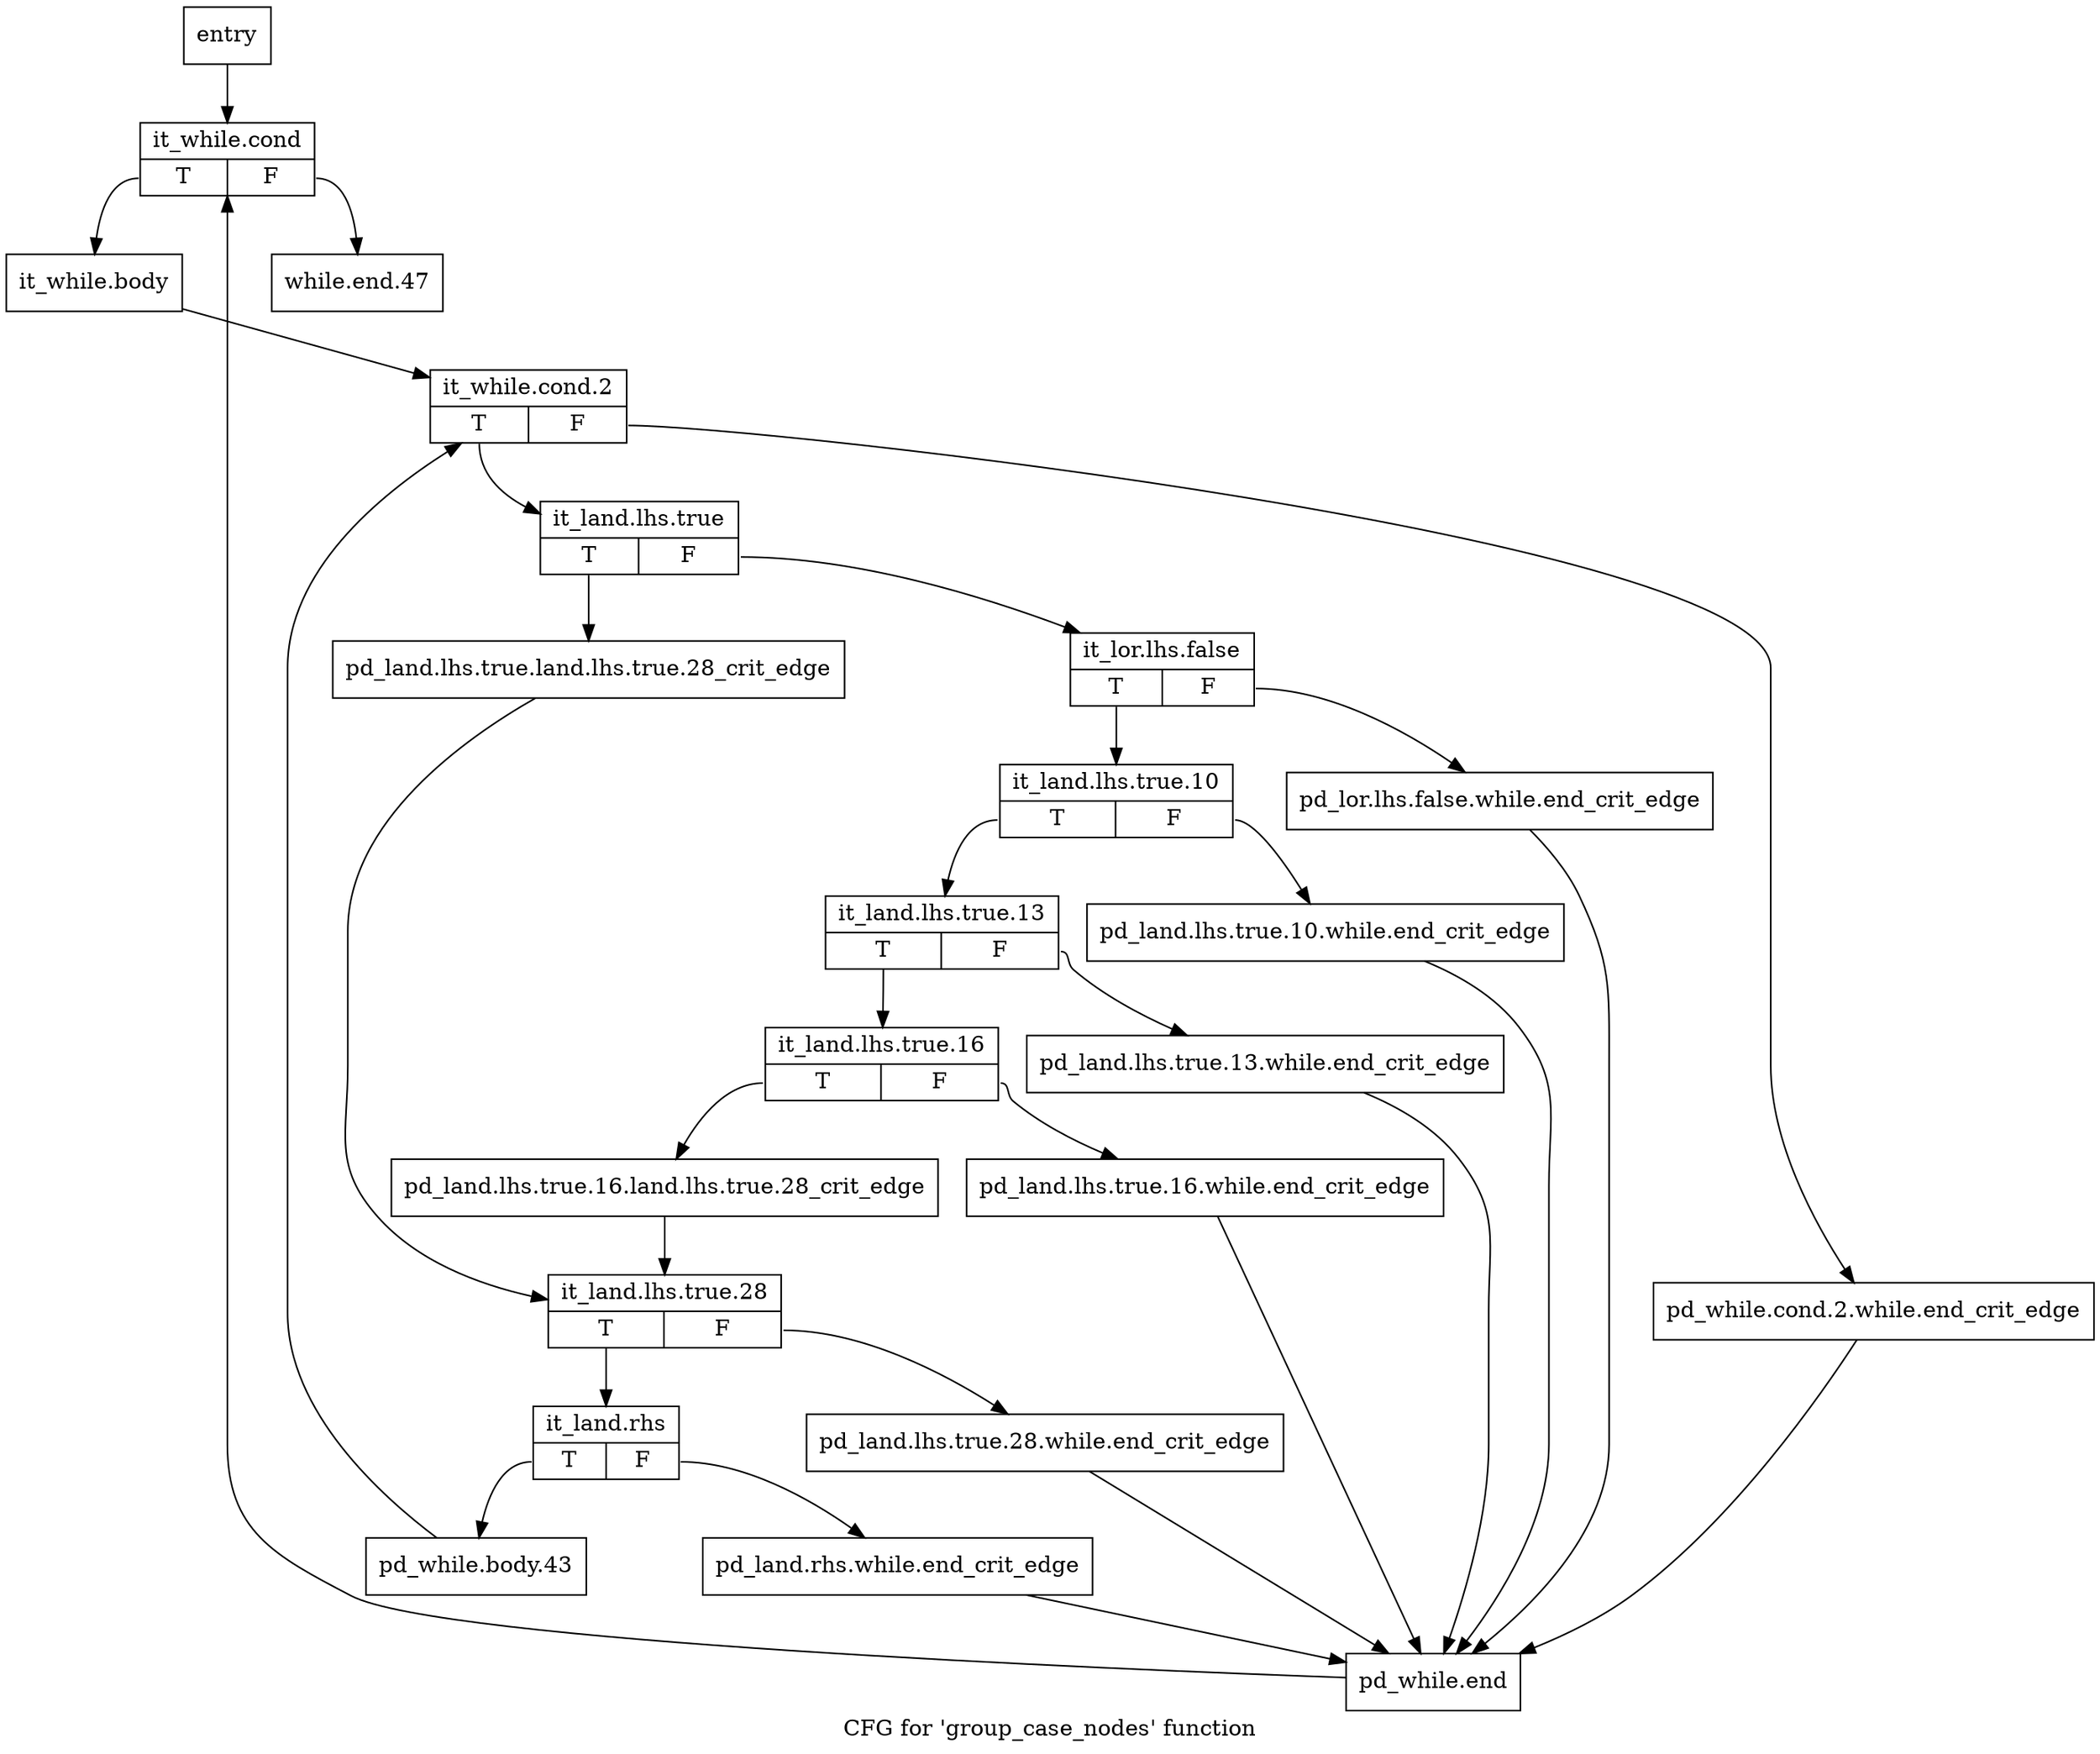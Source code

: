 digraph "CFG for 'group_case_nodes' function" {
	label="CFG for 'group_case_nodes' function";

	Node0x93b2430 [shape=record,label="{entry}"];
	Node0x93b2430 -> Node0x93b2480;
	Node0x93b2480 [shape=record,label="{it_while.cond|{<s0>T|<s1>F}}"];
	Node0x93b2480:s0 -> Node0x93b24d0;
	Node0x93b2480:s1 -> Node0x93b2b10;
	Node0x93b24d0 [shape=record,label="{it_while.body}"];
	Node0x93b24d0 -> Node0x93b2520;
	Node0x93b2520 [shape=record,label="{it_while.cond.2|{<s0>T|<s1>F}}"];
	Node0x93b2520:s0 -> Node0x93b25c0;
	Node0x93b2520:s1 -> Node0x93b2570;
	Node0x93b2570 [shape=record,label="{pd_while.cond.2.while.end_crit_edge}"];
	Node0x93b2570 -> Node0x93b2ac0;
	Node0x93b25c0 [shape=record,label="{it_land.lhs.true|{<s0>T|<s1>F}}"];
	Node0x93b25c0:s0 -> Node0x93b2610;
	Node0x93b25c0:s1 -> Node0x93b2660;
	Node0x93b2610 [shape=record,label="{pd_land.lhs.true.land.lhs.true.28_crit_edge}"];
	Node0x93b2610 -> Node0x93b2930;
	Node0x93b2660 [shape=record,label="{it_lor.lhs.false|{<s0>T|<s1>F}}"];
	Node0x93b2660:s0 -> Node0x93b2700;
	Node0x93b2660:s1 -> Node0x93b26b0;
	Node0x93b26b0 [shape=record,label="{pd_lor.lhs.false.while.end_crit_edge}"];
	Node0x93b26b0 -> Node0x93b2ac0;
	Node0x93b2700 [shape=record,label="{it_land.lhs.true.10|{<s0>T|<s1>F}}"];
	Node0x93b2700:s0 -> Node0x93b27a0;
	Node0x93b2700:s1 -> Node0x93b2750;
	Node0x93b2750 [shape=record,label="{pd_land.lhs.true.10.while.end_crit_edge}"];
	Node0x93b2750 -> Node0x93b2ac0;
	Node0x93b27a0 [shape=record,label="{it_land.lhs.true.13|{<s0>T|<s1>F}}"];
	Node0x93b27a0:s0 -> Node0x93b2840;
	Node0x93b27a0:s1 -> Node0x93b27f0;
	Node0x93b27f0 [shape=record,label="{pd_land.lhs.true.13.while.end_crit_edge}"];
	Node0x93b27f0 -> Node0x93b2ac0;
	Node0x93b2840 [shape=record,label="{it_land.lhs.true.16|{<s0>T|<s1>F}}"];
	Node0x93b2840:s0 -> Node0x93b28e0;
	Node0x93b2840:s1 -> Node0x93b2890;
	Node0x93b2890 [shape=record,label="{pd_land.lhs.true.16.while.end_crit_edge}"];
	Node0x93b2890 -> Node0x93b2ac0;
	Node0x93b28e0 [shape=record,label="{pd_land.lhs.true.16.land.lhs.true.28_crit_edge}"];
	Node0x93b28e0 -> Node0x93b2930;
	Node0x93b2930 [shape=record,label="{it_land.lhs.true.28|{<s0>T|<s1>F}}"];
	Node0x93b2930:s0 -> Node0x93b29d0;
	Node0x93b2930:s1 -> Node0x93b2980;
	Node0x93b2980 [shape=record,label="{pd_land.lhs.true.28.while.end_crit_edge}"];
	Node0x93b2980 -> Node0x93b2ac0;
	Node0x93b29d0 [shape=record,label="{it_land.rhs|{<s0>T|<s1>F}}"];
	Node0x93b29d0:s0 -> Node0x93b2a70;
	Node0x93b29d0:s1 -> Node0x93b2a20;
	Node0x93b2a20 [shape=record,label="{pd_land.rhs.while.end_crit_edge}"];
	Node0x93b2a20 -> Node0x93b2ac0;
	Node0x93b2a70 [shape=record,label="{pd_while.body.43}"];
	Node0x93b2a70 -> Node0x93b2520;
	Node0x93b2ac0 [shape=record,label="{pd_while.end}"];
	Node0x93b2ac0 -> Node0x93b2480;
	Node0x93b2b10 [shape=record,label="{while.end.47}"];
}
